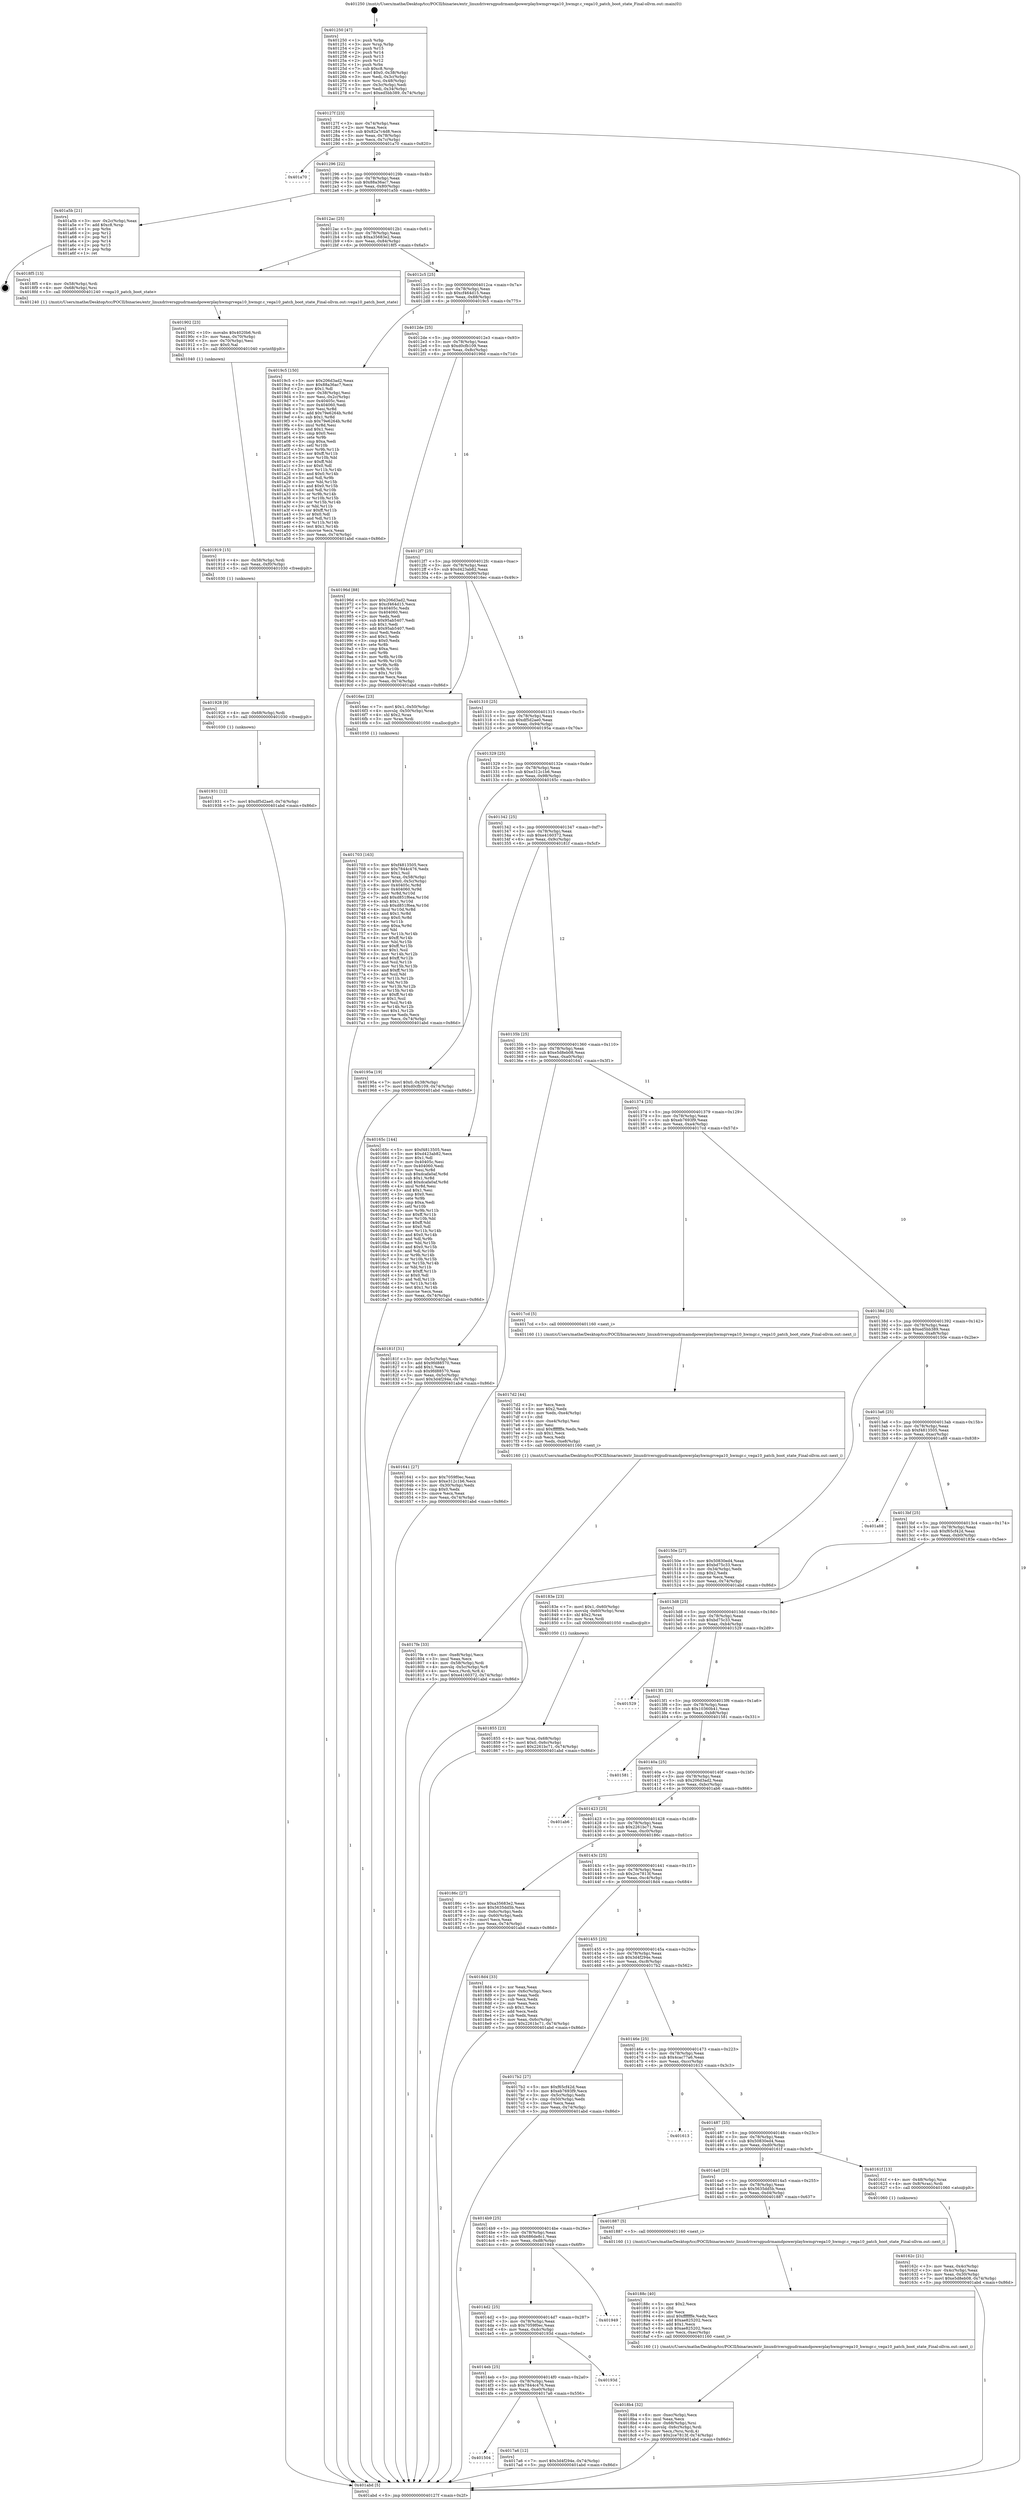 digraph "0x401250" {
  label = "0x401250 (/mnt/c/Users/mathe/Desktop/tcc/POCII/binaries/extr_linuxdriversgpudrmamdpowerplayhwmgrvega10_hwmgr.c_vega10_patch_boot_state_Final-ollvm.out::main(0))"
  labelloc = "t"
  node[shape=record]

  Entry [label="",width=0.3,height=0.3,shape=circle,fillcolor=black,style=filled]
  "0x40127f" [label="{
     0x40127f [23]\l
     | [instrs]\l
     &nbsp;&nbsp;0x40127f \<+3\>: mov -0x74(%rbp),%eax\l
     &nbsp;&nbsp;0x401282 \<+2\>: mov %eax,%ecx\l
     &nbsp;&nbsp;0x401284 \<+6\>: sub $0x82a7c4d8,%ecx\l
     &nbsp;&nbsp;0x40128a \<+3\>: mov %eax,-0x78(%rbp)\l
     &nbsp;&nbsp;0x40128d \<+3\>: mov %ecx,-0x7c(%rbp)\l
     &nbsp;&nbsp;0x401290 \<+6\>: je 0000000000401a70 \<main+0x820\>\l
  }"]
  "0x401a70" [label="{
     0x401a70\l
  }", style=dashed]
  "0x401296" [label="{
     0x401296 [22]\l
     | [instrs]\l
     &nbsp;&nbsp;0x401296 \<+5\>: jmp 000000000040129b \<main+0x4b\>\l
     &nbsp;&nbsp;0x40129b \<+3\>: mov -0x78(%rbp),%eax\l
     &nbsp;&nbsp;0x40129e \<+5\>: sub $0x88a36ac7,%eax\l
     &nbsp;&nbsp;0x4012a3 \<+3\>: mov %eax,-0x80(%rbp)\l
     &nbsp;&nbsp;0x4012a6 \<+6\>: je 0000000000401a5b \<main+0x80b\>\l
  }"]
  Exit [label="",width=0.3,height=0.3,shape=circle,fillcolor=black,style=filled,peripheries=2]
  "0x401a5b" [label="{
     0x401a5b [21]\l
     | [instrs]\l
     &nbsp;&nbsp;0x401a5b \<+3\>: mov -0x2c(%rbp),%eax\l
     &nbsp;&nbsp;0x401a5e \<+7\>: add $0xc8,%rsp\l
     &nbsp;&nbsp;0x401a65 \<+1\>: pop %rbx\l
     &nbsp;&nbsp;0x401a66 \<+2\>: pop %r12\l
     &nbsp;&nbsp;0x401a68 \<+2\>: pop %r13\l
     &nbsp;&nbsp;0x401a6a \<+2\>: pop %r14\l
     &nbsp;&nbsp;0x401a6c \<+2\>: pop %r15\l
     &nbsp;&nbsp;0x401a6e \<+1\>: pop %rbp\l
     &nbsp;&nbsp;0x401a6f \<+1\>: ret\l
  }"]
  "0x4012ac" [label="{
     0x4012ac [25]\l
     | [instrs]\l
     &nbsp;&nbsp;0x4012ac \<+5\>: jmp 00000000004012b1 \<main+0x61\>\l
     &nbsp;&nbsp;0x4012b1 \<+3\>: mov -0x78(%rbp),%eax\l
     &nbsp;&nbsp;0x4012b4 \<+5\>: sub $0xa35683e2,%eax\l
     &nbsp;&nbsp;0x4012b9 \<+6\>: mov %eax,-0x84(%rbp)\l
     &nbsp;&nbsp;0x4012bf \<+6\>: je 00000000004018f5 \<main+0x6a5\>\l
  }"]
  "0x401931" [label="{
     0x401931 [12]\l
     | [instrs]\l
     &nbsp;&nbsp;0x401931 \<+7\>: movl $0xdf5d2ae0,-0x74(%rbp)\l
     &nbsp;&nbsp;0x401938 \<+5\>: jmp 0000000000401abd \<main+0x86d\>\l
  }"]
  "0x4018f5" [label="{
     0x4018f5 [13]\l
     | [instrs]\l
     &nbsp;&nbsp;0x4018f5 \<+4\>: mov -0x58(%rbp),%rdi\l
     &nbsp;&nbsp;0x4018f9 \<+4\>: mov -0x68(%rbp),%rsi\l
     &nbsp;&nbsp;0x4018fd \<+5\>: call 0000000000401240 \<vega10_patch_boot_state\>\l
     | [calls]\l
     &nbsp;&nbsp;0x401240 \{1\} (/mnt/c/Users/mathe/Desktop/tcc/POCII/binaries/extr_linuxdriversgpudrmamdpowerplayhwmgrvega10_hwmgr.c_vega10_patch_boot_state_Final-ollvm.out::vega10_patch_boot_state)\l
  }"]
  "0x4012c5" [label="{
     0x4012c5 [25]\l
     | [instrs]\l
     &nbsp;&nbsp;0x4012c5 \<+5\>: jmp 00000000004012ca \<main+0x7a\>\l
     &nbsp;&nbsp;0x4012ca \<+3\>: mov -0x78(%rbp),%eax\l
     &nbsp;&nbsp;0x4012cd \<+5\>: sub $0xcf464d15,%eax\l
     &nbsp;&nbsp;0x4012d2 \<+6\>: mov %eax,-0x88(%rbp)\l
     &nbsp;&nbsp;0x4012d8 \<+6\>: je 00000000004019c5 \<main+0x775\>\l
  }"]
  "0x401928" [label="{
     0x401928 [9]\l
     | [instrs]\l
     &nbsp;&nbsp;0x401928 \<+4\>: mov -0x68(%rbp),%rdi\l
     &nbsp;&nbsp;0x40192c \<+5\>: call 0000000000401030 \<free@plt\>\l
     | [calls]\l
     &nbsp;&nbsp;0x401030 \{1\} (unknown)\l
  }"]
  "0x4019c5" [label="{
     0x4019c5 [150]\l
     | [instrs]\l
     &nbsp;&nbsp;0x4019c5 \<+5\>: mov $0x206d3ad2,%eax\l
     &nbsp;&nbsp;0x4019ca \<+5\>: mov $0x88a36ac7,%ecx\l
     &nbsp;&nbsp;0x4019cf \<+2\>: mov $0x1,%dl\l
     &nbsp;&nbsp;0x4019d1 \<+3\>: mov -0x38(%rbp),%esi\l
     &nbsp;&nbsp;0x4019d4 \<+3\>: mov %esi,-0x2c(%rbp)\l
     &nbsp;&nbsp;0x4019d7 \<+7\>: mov 0x40405c,%esi\l
     &nbsp;&nbsp;0x4019de \<+7\>: mov 0x404060,%edi\l
     &nbsp;&nbsp;0x4019e5 \<+3\>: mov %esi,%r8d\l
     &nbsp;&nbsp;0x4019e8 \<+7\>: add $0x79e6264b,%r8d\l
     &nbsp;&nbsp;0x4019ef \<+4\>: sub $0x1,%r8d\l
     &nbsp;&nbsp;0x4019f3 \<+7\>: sub $0x79e6264b,%r8d\l
     &nbsp;&nbsp;0x4019fa \<+4\>: imul %r8d,%esi\l
     &nbsp;&nbsp;0x4019fe \<+3\>: and $0x1,%esi\l
     &nbsp;&nbsp;0x401a01 \<+3\>: cmp $0x0,%esi\l
     &nbsp;&nbsp;0x401a04 \<+4\>: sete %r9b\l
     &nbsp;&nbsp;0x401a08 \<+3\>: cmp $0xa,%edi\l
     &nbsp;&nbsp;0x401a0b \<+4\>: setl %r10b\l
     &nbsp;&nbsp;0x401a0f \<+3\>: mov %r9b,%r11b\l
     &nbsp;&nbsp;0x401a12 \<+4\>: xor $0xff,%r11b\l
     &nbsp;&nbsp;0x401a16 \<+3\>: mov %r10b,%bl\l
     &nbsp;&nbsp;0x401a19 \<+3\>: xor $0xff,%bl\l
     &nbsp;&nbsp;0x401a1c \<+3\>: xor $0x0,%dl\l
     &nbsp;&nbsp;0x401a1f \<+3\>: mov %r11b,%r14b\l
     &nbsp;&nbsp;0x401a22 \<+4\>: and $0x0,%r14b\l
     &nbsp;&nbsp;0x401a26 \<+3\>: and %dl,%r9b\l
     &nbsp;&nbsp;0x401a29 \<+3\>: mov %bl,%r15b\l
     &nbsp;&nbsp;0x401a2c \<+4\>: and $0x0,%r15b\l
     &nbsp;&nbsp;0x401a30 \<+3\>: and %dl,%r10b\l
     &nbsp;&nbsp;0x401a33 \<+3\>: or %r9b,%r14b\l
     &nbsp;&nbsp;0x401a36 \<+3\>: or %r10b,%r15b\l
     &nbsp;&nbsp;0x401a39 \<+3\>: xor %r15b,%r14b\l
     &nbsp;&nbsp;0x401a3c \<+3\>: or %bl,%r11b\l
     &nbsp;&nbsp;0x401a3f \<+4\>: xor $0xff,%r11b\l
     &nbsp;&nbsp;0x401a43 \<+3\>: or $0x0,%dl\l
     &nbsp;&nbsp;0x401a46 \<+3\>: and %dl,%r11b\l
     &nbsp;&nbsp;0x401a49 \<+3\>: or %r11b,%r14b\l
     &nbsp;&nbsp;0x401a4c \<+4\>: test $0x1,%r14b\l
     &nbsp;&nbsp;0x401a50 \<+3\>: cmovne %ecx,%eax\l
     &nbsp;&nbsp;0x401a53 \<+3\>: mov %eax,-0x74(%rbp)\l
     &nbsp;&nbsp;0x401a56 \<+5\>: jmp 0000000000401abd \<main+0x86d\>\l
  }"]
  "0x4012de" [label="{
     0x4012de [25]\l
     | [instrs]\l
     &nbsp;&nbsp;0x4012de \<+5\>: jmp 00000000004012e3 \<main+0x93\>\l
     &nbsp;&nbsp;0x4012e3 \<+3\>: mov -0x78(%rbp),%eax\l
     &nbsp;&nbsp;0x4012e6 \<+5\>: sub $0xd0cfb109,%eax\l
     &nbsp;&nbsp;0x4012eb \<+6\>: mov %eax,-0x8c(%rbp)\l
     &nbsp;&nbsp;0x4012f1 \<+6\>: je 000000000040196d \<main+0x71d\>\l
  }"]
  "0x401919" [label="{
     0x401919 [15]\l
     | [instrs]\l
     &nbsp;&nbsp;0x401919 \<+4\>: mov -0x58(%rbp),%rdi\l
     &nbsp;&nbsp;0x40191d \<+6\>: mov %eax,-0xf0(%rbp)\l
     &nbsp;&nbsp;0x401923 \<+5\>: call 0000000000401030 \<free@plt\>\l
     | [calls]\l
     &nbsp;&nbsp;0x401030 \{1\} (unknown)\l
  }"]
  "0x40196d" [label="{
     0x40196d [88]\l
     | [instrs]\l
     &nbsp;&nbsp;0x40196d \<+5\>: mov $0x206d3ad2,%eax\l
     &nbsp;&nbsp;0x401972 \<+5\>: mov $0xcf464d15,%ecx\l
     &nbsp;&nbsp;0x401977 \<+7\>: mov 0x40405c,%edx\l
     &nbsp;&nbsp;0x40197e \<+7\>: mov 0x404060,%esi\l
     &nbsp;&nbsp;0x401985 \<+2\>: mov %edx,%edi\l
     &nbsp;&nbsp;0x401987 \<+6\>: sub $0x95ab5407,%edi\l
     &nbsp;&nbsp;0x40198d \<+3\>: sub $0x1,%edi\l
     &nbsp;&nbsp;0x401990 \<+6\>: add $0x95ab5407,%edi\l
     &nbsp;&nbsp;0x401996 \<+3\>: imul %edi,%edx\l
     &nbsp;&nbsp;0x401999 \<+3\>: and $0x1,%edx\l
     &nbsp;&nbsp;0x40199c \<+3\>: cmp $0x0,%edx\l
     &nbsp;&nbsp;0x40199f \<+4\>: sete %r8b\l
     &nbsp;&nbsp;0x4019a3 \<+3\>: cmp $0xa,%esi\l
     &nbsp;&nbsp;0x4019a6 \<+4\>: setl %r9b\l
     &nbsp;&nbsp;0x4019aa \<+3\>: mov %r8b,%r10b\l
     &nbsp;&nbsp;0x4019ad \<+3\>: and %r9b,%r10b\l
     &nbsp;&nbsp;0x4019b0 \<+3\>: xor %r9b,%r8b\l
     &nbsp;&nbsp;0x4019b3 \<+3\>: or %r8b,%r10b\l
     &nbsp;&nbsp;0x4019b6 \<+4\>: test $0x1,%r10b\l
     &nbsp;&nbsp;0x4019ba \<+3\>: cmovne %ecx,%eax\l
     &nbsp;&nbsp;0x4019bd \<+3\>: mov %eax,-0x74(%rbp)\l
     &nbsp;&nbsp;0x4019c0 \<+5\>: jmp 0000000000401abd \<main+0x86d\>\l
  }"]
  "0x4012f7" [label="{
     0x4012f7 [25]\l
     | [instrs]\l
     &nbsp;&nbsp;0x4012f7 \<+5\>: jmp 00000000004012fc \<main+0xac\>\l
     &nbsp;&nbsp;0x4012fc \<+3\>: mov -0x78(%rbp),%eax\l
     &nbsp;&nbsp;0x4012ff \<+5\>: sub $0xd423ab82,%eax\l
     &nbsp;&nbsp;0x401304 \<+6\>: mov %eax,-0x90(%rbp)\l
     &nbsp;&nbsp;0x40130a \<+6\>: je 00000000004016ec \<main+0x49c\>\l
  }"]
  "0x401902" [label="{
     0x401902 [23]\l
     | [instrs]\l
     &nbsp;&nbsp;0x401902 \<+10\>: movabs $0x4020b6,%rdi\l
     &nbsp;&nbsp;0x40190c \<+3\>: mov %eax,-0x70(%rbp)\l
     &nbsp;&nbsp;0x40190f \<+3\>: mov -0x70(%rbp),%esi\l
     &nbsp;&nbsp;0x401912 \<+2\>: mov $0x0,%al\l
     &nbsp;&nbsp;0x401914 \<+5\>: call 0000000000401040 \<printf@plt\>\l
     | [calls]\l
     &nbsp;&nbsp;0x401040 \{1\} (unknown)\l
  }"]
  "0x4016ec" [label="{
     0x4016ec [23]\l
     | [instrs]\l
     &nbsp;&nbsp;0x4016ec \<+7\>: movl $0x1,-0x50(%rbp)\l
     &nbsp;&nbsp;0x4016f3 \<+4\>: movslq -0x50(%rbp),%rax\l
     &nbsp;&nbsp;0x4016f7 \<+4\>: shl $0x2,%rax\l
     &nbsp;&nbsp;0x4016fb \<+3\>: mov %rax,%rdi\l
     &nbsp;&nbsp;0x4016fe \<+5\>: call 0000000000401050 \<malloc@plt\>\l
     | [calls]\l
     &nbsp;&nbsp;0x401050 \{1\} (unknown)\l
  }"]
  "0x401310" [label="{
     0x401310 [25]\l
     | [instrs]\l
     &nbsp;&nbsp;0x401310 \<+5\>: jmp 0000000000401315 \<main+0xc5\>\l
     &nbsp;&nbsp;0x401315 \<+3\>: mov -0x78(%rbp),%eax\l
     &nbsp;&nbsp;0x401318 \<+5\>: sub $0xdf5d2ae0,%eax\l
     &nbsp;&nbsp;0x40131d \<+6\>: mov %eax,-0x94(%rbp)\l
     &nbsp;&nbsp;0x401323 \<+6\>: je 000000000040195a \<main+0x70a\>\l
  }"]
  "0x4018b4" [label="{
     0x4018b4 [32]\l
     | [instrs]\l
     &nbsp;&nbsp;0x4018b4 \<+6\>: mov -0xec(%rbp),%ecx\l
     &nbsp;&nbsp;0x4018ba \<+3\>: imul %eax,%ecx\l
     &nbsp;&nbsp;0x4018bd \<+4\>: mov -0x68(%rbp),%rsi\l
     &nbsp;&nbsp;0x4018c1 \<+4\>: movslq -0x6c(%rbp),%rdi\l
     &nbsp;&nbsp;0x4018c5 \<+3\>: mov %ecx,(%rsi,%rdi,4)\l
     &nbsp;&nbsp;0x4018c8 \<+7\>: movl $0x2ce7813f,-0x74(%rbp)\l
     &nbsp;&nbsp;0x4018cf \<+5\>: jmp 0000000000401abd \<main+0x86d\>\l
  }"]
  "0x40195a" [label="{
     0x40195a [19]\l
     | [instrs]\l
     &nbsp;&nbsp;0x40195a \<+7\>: movl $0x0,-0x38(%rbp)\l
     &nbsp;&nbsp;0x401961 \<+7\>: movl $0xd0cfb109,-0x74(%rbp)\l
     &nbsp;&nbsp;0x401968 \<+5\>: jmp 0000000000401abd \<main+0x86d\>\l
  }"]
  "0x401329" [label="{
     0x401329 [25]\l
     | [instrs]\l
     &nbsp;&nbsp;0x401329 \<+5\>: jmp 000000000040132e \<main+0xde\>\l
     &nbsp;&nbsp;0x40132e \<+3\>: mov -0x78(%rbp),%eax\l
     &nbsp;&nbsp;0x401331 \<+5\>: sub $0xe312c1b6,%eax\l
     &nbsp;&nbsp;0x401336 \<+6\>: mov %eax,-0x98(%rbp)\l
     &nbsp;&nbsp;0x40133c \<+6\>: je 000000000040165c \<main+0x40c\>\l
  }"]
  "0x40188c" [label="{
     0x40188c [40]\l
     | [instrs]\l
     &nbsp;&nbsp;0x40188c \<+5\>: mov $0x2,%ecx\l
     &nbsp;&nbsp;0x401891 \<+1\>: cltd\l
     &nbsp;&nbsp;0x401892 \<+2\>: idiv %ecx\l
     &nbsp;&nbsp;0x401894 \<+6\>: imul $0xfffffffe,%edx,%ecx\l
     &nbsp;&nbsp;0x40189a \<+6\>: add $0xae825202,%ecx\l
     &nbsp;&nbsp;0x4018a0 \<+3\>: add $0x1,%ecx\l
     &nbsp;&nbsp;0x4018a3 \<+6\>: sub $0xae825202,%ecx\l
     &nbsp;&nbsp;0x4018a9 \<+6\>: mov %ecx,-0xec(%rbp)\l
     &nbsp;&nbsp;0x4018af \<+5\>: call 0000000000401160 \<next_i\>\l
     | [calls]\l
     &nbsp;&nbsp;0x401160 \{1\} (/mnt/c/Users/mathe/Desktop/tcc/POCII/binaries/extr_linuxdriversgpudrmamdpowerplayhwmgrvega10_hwmgr.c_vega10_patch_boot_state_Final-ollvm.out::next_i)\l
  }"]
  "0x40165c" [label="{
     0x40165c [144]\l
     | [instrs]\l
     &nbsp;&nbsp;0x40165c \<+5\>: mov $0xf4813505,%eax\l
     &nbsp;&nbsp;0x401661 \<+5\>: mov $0xd423ab82,%ecx\l
     &nbsp;&nbsp;0x401666 \<+2\>: mov $0x1,%dl\l
     &nbsp;&nbsp;0x401668 \<+7\>: mov 0x40405c,%esi\l
     &nbsp;&nbsp;0x40166f \<+7\>: mov 0x404060,%edi\l
     &nbsp;&nbsp;0x401676 \<+3\>: mov %esi,%r8d\l
     &nbsp;&nbsp;0x401679 \<+7\>: sub $0xdcafa0af,%r8d\l
     &nbsp;&nbsp;0x401680 \<+4\>: sub $0x1,%r8d\l
     &nbsp;&nbsp;0x401684 \<+7\>: add $0xdcafa0af,%r8d\l
     &nbsp;&nbsp;0x40168b \<+4\>: imul %r8d,%esi\l
     &nbsp;&nbsp;0x40168f \<+3\>: and $0x1,%esi\l
     &nbsp;&nbsp;0x401692 \<+3\>: cmp $0x0,%esi\l
     &nbsp;&nbsp;0x401695 \<+4\>: sete %r9b\l
     &nbsp;&nbsp;0x401699 \<+3\>: cmp $0xa,%edi\l
     &nbsp;&nbsp;0x40169c \<+4\>: setl %r10b\l
     &nbsp;&nbsp;0x4016a0 \<+3\>: mov %r9b,%r11b\l
     &nbsp;&nbsp;0x4016a3 \<+4\>: xor $0xff,%r11b\l
     &nbsp;&nbsp;0x4016a7 \<+3\>: mov %r10b,%bl\l
     &nbsp;&nbsp;0x4016aa \<+3\>: xor $0xff,%bl\l
     &nbsp;&nbsp;0x4016ad \<+3\>: xor $0x0,%dl\l
     &nbsp;&nbsp;0x4016b0 \<+3\>: mov %r11b,%r14b\l
     &nbsp;&nbsp;0x4016b3 \<+4\>: and $0x0,%r14b\l
     &nbsp;&nbsp;0x4016b7 \<+3\>: and %dl,%r9b\l
     &nbsp;&nbsp;0x4016ba \<+3\>: mov %bl,%r15b\l
     &nbsp;&nbsp;0x4016bd \<+4\>: and $0x0,%r15b\l
     &nbsp;&nbsp;0x4016c1 \<+3\>: and %dl,%r10b\l
     &nbsp;&nbsp;0x4016c4 \<+3\>: or %r9b,%r14b\l
     &nbsp;&nbsp;0x4016c7 \<+3\>: or %r10b,%r15b\l
     &nbsp;&nbsp;0x4016ca \<+3\>: xor %r15b,%r14b\l
     &nbsp;&nbsp;0x4016cd \<+3\>: or %bl,%r11b\l
     &nbsp;&nbsp;0x4016d0 \<+4\>: xor $0xff,%r11b\l
     &nbsp;&nbsp;0x4016d4 \<+3\>: or $0x0,%dl\l
     &nbsp;&nbsp;0x4016d7 \<+3\>: and %dl,%r11b\l
     &nbsp;&nbsp;0x4016da \<+3\>: or %r11b,%r14b\l
     &nbsp;&nbsp;0x4016dd \<+4\>: test $0x1,%r14b\l
     &nbsp;&nbsp;0x4016e1 \<+3\>: cmovne %ecx,%eax\l
     &nbsp;&nbsp;0x4016e4 \<+3\>: mov %eax,-0x74(%rbp)\l
     &nbsp;&nbsp;0x4016e7 \<+5\>: jmp 0000000000401abd \<main+0x86d\>\l
  }"]
  "0x401342" [label="{
     0x401342 [25]\l
     | [instrs]\l
     &nbsp;&nbsp;0x401342 \<+5\>: jmp 0000000000401347 \<main+0xf7\>\l
     &nbsp;&nbsp;0x401347 \<+3\>: mov -0x78(%rbp),%eax\l
     &nbsp;&nbsp;0x40134a \<+5\>: sub $0xe4160372,%eax\l
     &nbsp;&nbsp;0x40134f \<+6\>: mov %eax,-0x9c(%rbp)\l
     &nbsp;&nbsp;0x401355 \<+6\>: je 000000000040181f \<main+0x5cf\>\l
  }"]
  "0x401855" [label="{
     0x401855 [23]\l
     | [instrs]\l
     &nbsp;&nbsp;0x401855 \<+4\>: mov %rax,-0x68(%rbp)\l
     &nbsp;&nbsp;0x401859 \<+7\>: movl $0x0,-0x6c(%rbp)\l
     &nbsp;&nbsp;0x401860 \<+7\>: movl $0x2261bc71,-0x74(%rbp)\l
     &nbsp;&nbsp;0x401867 \<+5\>: jmp 0000000000401abd \<main+0x86d\>\l
  }"]
  "0x40181f" [label="{
     0x40181f [31]\l
     | [instrs]\l
     &nbsp;&nbsp;0x40181f \<+3\>: mov -0x5c(%rbp),%eax\l
     &nbsp;&nbsp;0x401822 \<+5\>: add $0x9fd88570,%eax\l
     &nbsp;&nbsp;0x401827 \<+3\>: add $0x1,%eax\l
     &nbsp;&nbsp;0x40182a \<+5\>: sub $0x9fd88570,%eax\l
     &nbsp;&nbsp;0x40182f \<+3\>: mov %eax,-0x5c(%rbp)\l
     &nbsp;&nbsp;0x401832 \<+7\>: movl $0x3d4f294e,-0x74(%rbp)\l
     &nbsp;&nbsp;0x401839 \<+5\>: jmp 0000000000401abd \<main+0x86d\>\l
  }"]
  "0x40135b" [label="{
     0x40135b [25]\l
     | [instrs]\l
     &nbsp;&nbsp;0x40135b \<+5\>: jmp 0000000000401360 \<main+0x110\>\l
     &nbsp;&nbsp;0x401360 \<+3\>: mov -0x78(%rbp),%eax\l
     &nbsp;&nbsp;0x401363 \<+5\>: sub $0xe5d8eb08,%eax\l
     &nbsp;&nbsp;0x401368 \<+6\>: mov %eax,-0xa0(%rbp)\l
     &nbsp;&nbsp;0x40136e \<+6\>: je 0000000000401641 \<main+0x3f1\>\l
  }"]
  "0x4017fe" [label="{
     0x4017fe [33]\l
     | [instrs]\l
     &nbsp;&nbsp;0x4017fe \<+6\>: mov -0xe8(%rbp),%ecx\l
     &nbsp;&nbsp;0x401804 \<+3\>: imul %eax,%ecx\l
     &nbsp;&nbsp;0x401807 \<+4\>: mov -0x58(%rbp),%rdi\l
     &nbsp;&nbsp;0x40180b \<+4\>: movslq -0x5c(%rbp),%r8\l
     &nbsp;&nbsp;0x40180f \<+4\>: mov %ecx,(%rdi,%r8,4)\l
     &nbsp;&nbsp;0x401813 \<+7\>: movl $0xe4160372,-0x74(%rbp)\l
     &nbsp;&nbsp;0x40181a \<+5\>: jmp 0000000000401abd \<main+0x86d\>\l
  }"]
  "0x401641" [label="{
     0x401641 [27]\l
     | [instrs]\l
     &nbsp;&nbsp;0x401641 \<+5\>: mov $0x7059f0ec,%eax\l
     &nbsp;&nbsp;0x401646 \<+5\>: mov $0xe312c1b6,%ecx\l
     &nbsp;&nbsp;0x40164b \<+3\>: mov -0x30(%rbp),%edx\l
     &nbsp;&nbsp;0x40164e \<+3\>: cmp $0x0,%edx\l
     &nbsp;&nbsp;0x401651 \<+3\>: cmove %ecx,%eax\l
     &nbsp;&nbsp;0x401654 \<+3\>: mov %eax,-0x74(%rbp)\l
     &nbsp;&nbsp;0x401657 \<+5\>: jmp 0000000000401abd \<main+0x86d\>\l
  }"]
  "0x401374" [label="{
     0x401374 [25]\l
     | [instrs]\l
     &nbsp;&nbsp;0x401374 \<+5\>: jmp 0000000000401379 \<main+0x129\>\l
     &nbsp;&nbsp;0x401379 \<+3\>: mov -0x78(%rbp),%eax\l
     &nbsp;&nbsp;0x40137c \<+5\>: sub $0xeb7693f9,%eax\l
     &nbsp;&nbsp;0x401381 \<+6\>: mov %eax,-0xa4(%rbp)\l
     &nbsp;&nbsp;0x401387 \<+6\>: je 00000000004017cd \<main+0x57d\>\l
  }"]
  "0x4017d2" [label="{
     0x4017d2 [44]\l
     | [instrs]\l
     &nbsp;&nbsp;0x4017d2 \<+2\>: xor %ecx,%ecx\l
     &nbsp;&nbsp;0x4017d4 \<+5\>: mov $0x2,%edx\l
     &nbsp;&nbsp;0x4017d9 \<+6\>: mov %edx,-0xe4(%rbp)\l
     &nbsp;&nbsp;0x4017df \<+1\>: cltd\l
     &nbsp;&nbsp;0x4017e0 \<+6\>: mov -0xe4(%rbp),%esi\l
     &nbsp;&nbsp;0x4017e6 \<+2\>: idiv %esi\l
     &nbsp;&nbsp;0x4017e8 \<+6\>: imul $0xfffffffe,%edx,%edx\l
     &nbsp;&nbsp;0x4017ee \<+3\>: sub $0x1,%ecx\l
     &nbsp;&nbsp;0x4017f1 \<+2\>: sub %ecx,%edx\l
     &nbsp;&nbsp;0x4017f3 \<+6\>: mov %edx,-0xe8(%rbp)\l
     &nbsp;&nbsp;0x4017f9 \<+5\>: call 0000000000401160 \<next_i\>\l
     | [calls]\l
     &nbsp;&nbsp;0x401160 \{1\} (/mnt/c/Users/mathe/Desktop/tcc/POCII/binaries/extr_linuxdriversgpudrmamdpowerplayhwmgrvega10_hwmgr.c_vega10_patch_boot_state_Final-ollvm.out::next_i)\l
  }"]
  "0x4017cd" [label="{
     0x4017cd [5]\l
     | [instrs]\l
     &nbsp;&nbsp;0x4017cd \<+5\>: call 0000000000401160 \<next_i\>\l
     | [calls]\l
     &nbsp;&nbsp;0x401160 \{1\} (/mnt/c/Users/mathe/Desktop/tcc/POCII/binaries/extr_linuxdriversgpudrmamdpowerplayhwmgrvega10_hwmgr.c_vega10_patch_boot_state_Final-ollvm.out::next_i)\l
  }"]
  "0x40138d" [label="{
     0x40138d [25]\l
     | [instrs]\l
     &nbsp;&nbsp;0x40138d \<+5\>: jmp 0000000000401392 \<main+0x142\>\l
     &nbsp;&nbsp;0x401392 \<+3\>: mov -0x78(%rbp),%eax\l
     &nbsp;&nbsp;0x401395 \<+5\>: sub $0xed5bb389,%eax\l
     &nbsp;&nbsp;0x40139a \<+6\>: mov %eax,-0xa8(%rbp)\l
     &nbsp;&nbsp;0x4013a0 \<+6\>: je 000000000040150e \<main+0x2be\>\l
  }"]
  "0x401504" [label="{
     0x401504\l
  }", style=dashed]
  "0x40150e" [label="{
     0x40150e [27]\l
     | [instrs]\l
     &nbsp;&nbsp;0x40150e \<+5\>: mov $0x50830ed4,%eax\l
     &nbsp;&nbsp;0x401513 \<+5\>: mov $0xbd75c33,%ecx\l
     &nbsp;&nbsp;0x401518 \<+3\>: mov -0x34(%rbp),%edx\l
     &nbsp;&nbsp;0x40151b \<+3\>: cmp $0x2,%edx\l
     &nbsp;&nbsp;0x40151e \<+3\>: cmovne %ecx,%eax\l
     &nbsp;&nbsp;0x401521 \<+3\>: mov %eax,-0x74(%rbp)\l
     &nbsp;&nbsp;0x401524 \<+5\>: jmp 0000000000401abd \<main+0x86d\>\l
  }"]
  "0x4013a6" [label="{
     0x4013a6 [25]\l
     | [instrs]\l
     &nbsp;&nbsp;0x4013a6 \<+5\>: jmp 00000000004013ab \<main+0x15b\>\l
     &nbsp;&nbsp;0x4013ab \<+3\>: mov -0x78(%rbp),%eax\l
     &nbsp;&nbsp;0x4013ae \<+5\>: sub $0xf4813505,%eax\l
     &nbsp;&nbsp;0x4013b3 \<+6\>: mov %eax,-0xac(%rbp)\l
     &nbsp;&nbsp;0x4013b9 \<+6\>: je 0000000000401a88 \<main+0x838\>\l
  }"]
  "0x401abd" [label="{
     0x401abd [5]\l
     | [instrs]\l
     &nbsp;&nbsp;0x401abd \<+5\>: jmp 000000000040127f \<main+0x2f\>\l
  }"]
  "0x401250" [label="{
     0x401250 [47]\l
     | [instrs]\l
     &nbsp;&nbsp;0x401250 \<+1\>: push %rbp\l
     &nbsp;&nbsp;0x401251 \<+3\>: mov %rsp,%rbp\l
     &nbsp;&nbsp;0x401254 \<+2\>: push %r15\l
     &nbsp;&nbsp;0x401256 \<+2\>: push %r14\l
     &nbsp;&nbsp;0x401258 \<+2\>: push %r13\l
     &nbsp;&nbsp;0x40125a \<+2\>: push %r12\l
     &nbsp;&nbsp;0x40125c \<+1\>: push %rbx\l
     &nbsp;&nbsp;0x40125d \<+7\>: sub $0xc8,%rsp\l
     &nbsp;&nbsp;0x401264 \<+7\>: movl $0x0,-0x38(%rbp)\l
     &nbsp;&nbsp;0x40126b \<+3\>: mov %edi,-0x3c(%rbp)\l
     &nbsp;&nbsp;0x40126e \<+4\>: mov %rsi,-0x48(%rbp)\l
     &nbsp;&nbsp;0x401272 \<+3\>: mov -0x3c(%rbp),%edi\l
     &nbsp;&nbsp;0x401275 \<+3\>: mov %edi,-0x34(%rbp)\l
     &nbsp;&nbsp;0x401278 \<+7\>: movl $0xed5bb389,-0x74(%rbp)\l
  }"]
  "0x4017a6" [label="{
     0x4017a6 [12]\l
     | [instrs]\l
     &nbsp;&nbsp;0x4017a6 \<+7\>: movl $0x3d4f294e,-0x74(%rbp)\l
     &nbsp;&nbsp;0x4017ad \<+5\>: jmp 0000000000401abd \<main+0x86d\>\l
  }"]
  "0x401a88" [label="{
     0x401a88\l
  }", style=dashed]
  "0x4013bf" [label="{
     0x4013bf [25]\l
     | [instrs]\l
     &nbsp;&nbsp;0x4013bf \<+5\>: jmp 00000000004013c4 \<main+0x174\>\l
     &nbsp;&nbsp;0x4013c4 \<+3\>: mov -0x78(%rbp),%eax\l
     &nbsp;&nbsp;0x4013c7 \<+5\>: sub $0xf65cf42d,%eax\l
     &nbsp;&nbsp;0x4013cc \<+6\>: mov %eax,-0xb0(%rbp)\l
     &nbsp;&nbsp;0x4013d2 \<+6\>: je 000000000040183e \<main+0x5ee\>\l
  }"]
  "0x4014eb" [label="{
     0x4014eb [25]\l
     | [instrs]\l
     &nbsp;&nbsp;0x4014eb \<+5\>: jmp 00000000004014f0 \<main+0x2a0\>\l
     &nbsp;&nbsp;0x4014f0 \<+3\>: mov -0x78(%rbp),%eax\l
     &nbsp;&nbsp;0x4014f3 \<+5\>: sub $0x7844c476,%eax\l
     &nbsp;&nbsp;0x4014f8 \<+6\>: mov %eax,-0xe0(%rbp)\l
     &nbsp;&nbsp;0x4014fe \<+6\>: je 00000000004017a6 \<main+0x556\>\l
  }"]
  "0x40183e" [label="{
     0x40183e [23]\l
     | [instrs]\l
     &nbsp;&nbsp;0x40183e \<+7\>: movl $0x1,-0x60(%rbp)\l
     &nbsp;&nbsp;0x401845 \<+4\>: movslq -0x60(%rbp),%rax\l
     &nbsp;&nbsp;0x401849 \<+4\>: shl $0x2,%rax\l
     &nbsp;&nbsp;0x40184d \<+3\>: mov %rax,%rdi\l
     &nbsp;&nbsp;0x401850 \<+5\>: call 0000000000401050 \<malloc@plt\>\l
     | [calls]\l
     &nbsp;&nbsp;0x401050 \{1\} (unknown)\l
  }"]
  "0x4013d8" [label="{
     0x4013d8 [25]\l
     | [instrs]\l
     &nbsp;&nbsp;0x4013d8 \<+5\>: jmp 00000000004013dd \<main+0x18d\>\l
     &nbsp;&nbsp;0x4013dd \<+3\>: mov -0x78(%rbp),%eax\l
     &nbsp;&nbsp;0x4013e0 \<+5\>: sub $0xbd75c33,%eax\l
     &nbsp;&nbsp;0x4013e5 \<+6\>: mov %eax,-0xb4(%rbp)\l
     &nbsp;&nbsp;0x4013eb \<+6\>: je 0000000000401529 \<main+0x2d9\>\l
  }"]
  "0x40193d" [label="{
     0x40193d\l
  }", style=dashed]
  "0x401529" [label="{
     0x401529\l
  }", style=dashed]
  "0x4013f1" [label="{
     0x4013f1 [25]\l
     | [instrs]\l
     &nbsp;&nbsp;0x4013f1 \<+5\>: jmp 00000000004013f6 \<main+0x1a6\>\l
     &nbsp;&nbsp;0x4013f6 \<+3\>: mov -0x78(%rbp),%eax\l
     &nbsp;&nbsp;0x4013f9 \<+5\>: sub $0x10360b41,%eax\l
     &nbsp;&nbsp;0x4013fe \<+6\>: mov %eax,-0xb8(%rbp)\l
     &nbsp;&nbsp;0x401404 \<+6\>: je 0000000000401581 \<main+0x331\>\l
  }"]
  "0x4014d2" [label="{
     0x4014d2 [25]\l
     | [instrs]\l
     &nbsp;&nbsp;0x4014d2 \<+5\>: jmp 00000000004014d7 \<main+0x287\>\l
     &nbsp;&nbsp;0x4014d7 \<+3\>: mov -0x78(%rbp),%eax\l
     &nbsp;&nbsp;0x4014da \<+5\>: sub $0x7059f0ec,%eax\l
     &nbsp;&nbsp;0x4014df \<+6\>: mov %eax,-0xdc(%rbp)\l
     &nbsp;&nbsp;0x4014e5 \<+6\>: je 000000000040193d \<main+0x6ed\>\l
  }"]
  "0x401581" [label="{
     0x401581\l
  }", style=dashed]
  "0x40140a" [label="{
     0x40140a [25]\l
     | [instrs]\l
     &nbsp;&nbsp;0x40140a \<+5\>: jmp 000000000040140f \<main+0x1bf\>\l
     &nbsp;&nbsp;0x40140f \<+3\>: mov -0x78(%rbp),%eax\l
     &nbsp;&nbsp;0x401412 \<+5\>: sub $0x206d3ad2,%eax\l
     &nbsp;&nbsp;0x401417 \<+6\>: mov %eax,-0xbc(%rbp)\l
     &nbsp;&nbsp;0x40141d \<+6\>: je 0000000000401ab6 \<main+0x866\>\l
  }"]
  "0x401949" [label="{
     0x401949\l
  }", style=dashed]
  "0x401ab6" [label="{
     0x401ab6\l
  }", style=dashed]
  "0x401423" [label="{
     0x401423 [25]\l
     | [instrs]\l
     &nbsp;&nbsp;0x401423 \<+5\>: jmp 0000000000401428 \<main+0x1d8\>\l
     &nbsp;&nbsp;0x401428 \<+3\>: mov -0x78(%rbp),%eax\l
     &nbsp;&nbsp;0x40142b \<+5\>: sub $0x2261bc71,%eax\l
     &nbsp;&nbsp;0x401430 \<+6\>: mov %eax,-0xc0(%rbp)\l
     &nbsp;&nbsp;0x401436 \<+6\>: je 000000000040186c \<main+0x61c\>\l
  }"]
  "0x4014b9" [label="{
     0x4014b9 [25]\l
     | [instrs]\l
     &nbsp;&nbsp;0x4014b9 \<+5\>: jmp 00000000004014be \<main+0x26e\>\l
     &nbsp;&nbsp;0x4014be \<+3\>: mov -0x78(%rbp),%eax\l
     &nbsp;&nbsp;0x4014c1 \<+5\>: sub $0x686de8c1,%eax\l
     &nbsp;&nbsp;0x4014c6 \<+6\>: mov %eax,-0xd8(%rbp)\l
     &nbsp;&nbsp;0x4014cc \<+6\>: je 0000000000401949 \<main+0x6f9\>\l
  }"]
  "0x40186c" [label="{
     0x40186c [27]\l
     | [instrs]\l
     &nbsp;&nbsp;0x40186c \<+5\>: mov $0xa35683e2,%eax\l
     &nbsp;&nbsp;0x401871 \<+5\>: mov $0x5635dd5b,%ecx\l
     &nbsp;&nbsp;0x401876 \<+3\>: mov -0x6c(%rbp),%edx\l
     &nbsp;&nbsp;0x401879 \<+3\>: cmp -0x60(%rbp),%edx\l
     &nbsp;&nbsp;0x40187c \<+3\>: cmovl %ecx,%eax\l
     &nbsp;&nbsp;0x40187f \<+3\>: mov %eax,-0x74(%rbp)\l
     &nbsp;&nbsp;0x401882 \<+5\>: jmp 0000000000401abd \<main+0x86d\>\l
  }"]
  "0x40143c" [label="{
     0x40143c [25]\l
     | [instrs]\l
     &nbsp;&nbsp;0x40143c \<+5\>: jmp 0000000000401441 \<main+0x1f1\>\l
     &nbsp;&nbsp;0x401441 \<+3\>: mov -0x78(%rbp),%eax\l
     &nbsp;&nbsp;0x401444 \<+5\>: sub $0x2ce7813f,%eax\l
     &nbsp;&nbsp;0x401449 \<+6\>: mov %eax,-0xc4(%rbp)\l
     &nbsp;&nbsp;0x40144f \<+6\>: je 00000000004018d4 \<main+0x684\>\l
  }"]
  "0x401887" [label="{
     0x401887 [5]\l
     | [instrs]\l
     &nbsp;&nbsp;0x401887 \<+5\>: call 0000000000401160 \<next_i\>\l
     | [calls]\l
     &nbsp;&nbsp;0x401160 \{1\} (/mnt/c/Users/mathe/Desktop/tcc/POCII/binaries/extr_linuxdriversgpudrmamdpowerplayhwmgrvega10_hwmgr.c_vega10_patch_boot_state_Final-ollvm.out::next_i)\l
  }"]
  "0x4018d4" [label="{
     0x4018d4 [33]\l
     | [instrs]\l
     &nbsp;&nbsp;0x4018d4 \<+2\>: xor %eax,%eax\l
     &nbsp;&nbsp;0x4018d6 \<+3\>: mov -0x6c(%rbp),%ecx\l
     &nbsp;&nbsp;0x4018d9 \<+2\>: mov %eax,%edx\l
     &nbsp;&nbsp;0x4018db \<+2\>: sub %ecx,%edx\l
     &nbsp;&nbsp;0x4018dd \<+2\>: mov %eax,%ecx\l
     &nbsp;&nbsp;0x4018df \<+3\>: sub $0x1,%ecx\l
     &nbsp;&nbsp;0x4018e2 \<+2\>: add %ecx,%edx\l
     &nbsp;&nbsp;0x4018e4 \<+2\>: sub %edx,%eax\l
     &nbsp;&nbsp;0x4018e6 \<+3\>: mov %eax,-0x6c(%rbp)\l
     &nbsp;&nbsp;0x4018e9 \<+7\>: movl $0x2261bc71,-0x74(%rbp)\l
     &nbsp;&nbsp;0x4018f0 \<+5\>: jmp 0000000000401abd \<main+0x86d\>\l
  }"]
  "0x401455" [label="{
     0x401455 [25]\l
     | [instrs]\l
     &nbsp;&nbsp;0x401455 \<+5\>: jmp 000000000040145a \<main+0x20a\>\l
     &nbsp;&nbsp;0x40145a \<+3\>: mov -0x78(%rbp),%eax\l
     &nbsp;&nbsp;0x40145d \<+5\>: sub $0x3d4f294e,%eax\l
     &nbsp;&nbsp;0x401462 \<+6\>: mov %eax,-0xc8(%rbp)\l
     &nbsp;&nbsp;0x401468 \<+6\>: je 00000000004017b2 \<main+0x562\>\l
  }"]
  "0x401703" [label="{
     0x401703 [163]\l
     | [instrs]\l
     &nbsp;&nbsp;0x401703 \<+5\>: mov $0xf4813505,%ecx\l
     &nbsp;&nbsp;0x401708 \<+5\>: mov $0x7844c476,%edx\l
     &nbsp;&nbsp;0x40170d \<+3\>: mov $0x1,%sil\l
     &nbsp;&nbsp;0x401710 \<+4\>: mov %rax,-0x58(%rbp)\l
     &nbsp;&nbsp;0x401714 \<+7\>: movl $0x0,-0x5c(%rbp)\l
     &nbsp;&nbsp;0x40171b \<+8\>: mov 0x40405c,%r8d\l
     &nbsp;&nbsp;0x401723 \<+8\>: mov 0x404060,%r9d\l
     &nbsp;&nbsp;0x40172b \<+3\>: mov %r8d,%r10d\l
     &nbsp;&nbsp;0x40172e \<+7\>: add $0xd851f6ea,%r10d\l
     &nbsp;&nbsp;0x401735 \<+4\>: sub $0x1,%r10d\l
     &nbsp;&nbsp;0x401739 \<+7\>: sub $0xd851f6ea,%r10d\l
     &nbsp;&nbsp;0x401740 \<+4\>: imul %r10d,%r8d\l
     &nbsp;&nbsp;0x401744 \<+4\>: and $0x1,%r8d\l
     &nbsp;&nbsp;0x401748 \<+4\>: cmp $0x0,%r8d\l
     &nbsp;&nbsp;0x40174c \<+4\>: sete %r11b\l
     &nbsp;&nbsp;0x401750 \<+4\>: cmp $0xa,%r9d\l
     &nbsp;&nbsp;0x401754 \<+3\>: setl %bl\l
     &nbsp;&nbsp;0x401757 \<+3\>: mov %r11b,%r14b\l
     &nbsp;&nbsp;0x40175a \<+4\>: xor $0xff,%r14b\l
     &nbsp;&nbsp;0x40175e \<+3\>: mov %bl,%r15b\l
     &nbsp;&nbsp;0x401761 \<+4\>: xor $0xff,%r15b\l
     &nbsp;&nbsp;0x401765 \<+4\>: xor $0x1,%sil\l
     &nbsp;&nbsp;0x401769 \<+3\>: mov %r14b,%r12b\l
     &nbsp;&nbsp;0x40176c \<+4\>: and $0xff,%r12b\l
     &nbsp;&nbsp;0x401770 \<+3\>: and %sil,%r11b\l
     &nbsp;&nbsp;0x401773 \<+3\>: mov %r15b,%r13b\l
     &nbsp;&nbsp;0x401776 \<+4\>: and $0xff,%r13b\l
     &nbsp;&nbsp;0x40177a \<+3\>: and %sil,%bl\l
     &nbsp;&nbsp;0x40177d \<+3\>: or %r11b,%r12b\l
     &nbsp;&nbsp;0x401780 \<+3\>: or %bl,%r13b\l
     &nbsp;&nbsp;0x401783 \<+3\>: xor %r13b,%r12b\l
     &nbsp;&nbsp;0x401786 \<+3\>: or %r15b,%r14b\l
     &nbsp;&nbsp;0x401789 \<+4\>: xor $0xff,%r14b\l
     &nbsp;&nbsp;0x40178d \<+4\>: or $0x1,%sil\l
     &nbsp;&nbsp;0x401791 \<+3\>: and %sil,%r14b\l
     &nbsp;&nbsp;0x401794 \<+3\>: or %r14b,%r12b\l
     &nbsp;&nbsp;0x401797 \<+4\>: test $0x1,%r12b\l
     &nbsp;&nbsp;0x40179b \<+3\>: cmovne %edx,%ecx\l
     &nbsp;&nbsp;0x40179e \<+3\>: mov %ecx,-0x74(%rbp)\l
     &nbsp;&nbsp;0x4017a1 \<+5\>: jmp 0000000000401abd \<main+0x86d\>\l
  }"]
  "0x4017b2" [label="{
     0x4017b2 [27]\l
     | [instrs]\l
     &nbsp;&nbsp;0x4017b2 \<+5\>: mov $0xf65cf42d,%eax\l
     &nbsp;&nbsp;0x4017b7 \<+5\>: mov $0xeb7693f9,%ecx\l
     &nbsp;&nbsp;0x4017bc \<+3\>: mov -0x5c(%rbp),%edx\l
     &nbsp;&nbsp;0x4017bf \<+3\>: cmp -0x50(%rbp),%edx\l
     &nbsp;&nbsp;0x4017c2 \<+3\>: cmovl %ecx,%eax\l
     &nbsp;&nbsp;0x4017c5 \<+3\>: mov %eax,-0x74(%rbp)\l
     &nbsp;&nbsp;0x4017c8 \<+5\>: jmp 0000000000401abd \<main+0x86d\>\l
  }"]
  "0x40146e" [label="{
     0x40146e [25]\l
     | [instrs]\l
     &nbsp;&nbsp;0x40146e \<+5\>: jmp 0000000000401473 \<main+0x223\>\l
     &nbsp;&nbsp;0x401473 \<+3\>: mov -0x78(%rbp),%eax\l
     &nbsp;&nbsp;0x401476 \<+5\>: sub $0x4cac77a6,%eax\l
     &nbsp;&nbsp;0x40147b \<+6\>: mov %eax,-0xcc(%rbp)\l
     &nbsp;&nbsp;0x401481 \<+6\>: je 0000000000401613 \<main+0x3c3\>\l
  }"]
  "0x40162c" [label="{
     0x40162c [21]\l
     | [instrs]\l
     &nbsp;&nbsp;0x40162c \<+3\>: mov %eax,-0x4c(%rbp)\l
     &nbsp;&nbsp;0x40162f \<+3\>: mov -0x4c(%rbp),%eax\l
     &nbsp;&nbsp;0x401632 \<+3\>: mov %eax,-0x30(%rbp)\l
     &nbsp;&nbsp;0x401635 \<+7\>: movl $0xe5d8eb08,-0x74(%rbp)\l
     &nbsp;&nbsp;0x40163c \<+5\>: jmp 0000000000401abd \<main+0x86d\>\l
  }"]
  "0x401613" [label="{
     0x401613\l
  }", style=dashed]
  "0x401487" [label="{
     0x401487 [25]\l
     | [instrs]\l
     &nbsp;&nbsp;0x401487 \<+5\>: jmp 000000000040148c \<main+0x23c\>\l
     &nbsp;&nbsp;0x40148c \<+3\>: mov -0x78(%rbp),%eax\l
     &nbsp;&nbsp;0x40148f \<+5\>: sub $0x50830ed4,%eax\l
     &nbsp;&nbsp;0x401494 \<+6\>: mov %eax,-0xd0(%rbp)\l
     &nbsp;&nbsp;0x40149a \<+6\>: je 000000000040161f \<main+0x3cf\>\l
  }"]
  "0x4014a0" [label="{
     0x4014a0 [25]\l
     | [instrs]\l
     &nbsp;&nbsp;0x4014a0 \<+5\>: jmp 00000000004014a5 \<main+0x255\>\l
     &nbsp;&nbsp;0x4014a5 \<+3\>: mov -0x78(%rbp),%eax\l
     &nbsp;&nbsp;0x4014a8 \<+5\>: sub $0x5635dd5b,%eax\l
     &nbsp;&nbsp;0x4014ad \<+6\>: mov %eax,-0xd4(%rbp)\l
     &nbsp;&nbsp;0x4014b3 \<+6\>: je 0000000000401887 \<main+0x637\>\l
  }"]
  "0x40161f" [label="{
     0x40161f [13]\l
     | [instrs]\l
     &nbsp;&nbsp;0x40161f \<+4\>: mov -0x48(%rbp),%rax\l
     &nbsp;&nbsp;0x401623 \<+4\>: mov 0x8(%rax),%rdi\l
     &nbsp;&nbsp;0x401627 \<+5\>: call 0000000000401060 \<atoi@plt\>\l
     | [calls]\l
     &nbsp;&nbsp;0x401060 \{1\} (unknown)\l
  }"]
  Entry -> "0x401250" [label=" 1"]
  "0x40127f" -> "0x401a70" [label=" 0"]
  "0x40127f" -> "0x401296" [label=" 20"]
  "0x401a5b" -> Exit [label=" 1"]
  "0x401296" -> "0x401a5b" [label=" 1"]
  "0x401296" -> "0x4012ac" [label=" 19"]
  "0x4019c5" -> "0x401abd" [label=" 1"]
  "0x4012ac" -> "0x4018f5" [label=" 1"]
  "0x4012ac" -> "0x4012c5" [label=" 18"]
  "0x40196d" -> "0x401abd" [label=" 1"]
  "0x4012c5" -> "0x4019c5" [label=" 1"]
  "0x4012c5" -> "0x4012de" [label=" 17"]
  "0x40195a" -> "0x401abd" [label=" 1"]
  "0x4012de" -> "0x40196d" [label=" 1"]
  "0x4012de" -> "0x4012f7" [label=" 16"]
  "0x401931" -> "0x401abd" [label=" 1"]
  "0x4012f7" -> "0x4016ec" [label=" 1"]
  "0x4012f7" -> "0x401310" [label=" 15"]
  "0x401928" -> "0x401931" [label=" 1"]
  "0x401310" -> "0x40195a" [label=" 1"]
  "0x401310" -> "0x401329" [label=" 14"]
  "0x401919" -> "0x401928" [label=" 1"]
  "0x401329" -> "0x40165c" [label=" 1"]
  "0x401329" -> "0x401342" [label=" 13"]
  "0x401902" -> "0x401919" [label=" 1"]
  "0x401342" -> "0x40181f" [label=" 1"]
  "0x401342" -> "0x40135b" [label=" 12"]
  "0x4018f5" -> "0x401902" [label=" 1"]
  "0x40135b" -> "0x401641" [label=" 1"]
  "0x40135b" -> "0x401374" [label=" 11"]
  "0x4018d4" -> "0x401abd" [label=" 1"]
  "0x401374" -> "0x4017cd" [label=" 1"]
  "0x401374" -> "0x40138d" [label=" 10"]
  "0x4018b4" -> "0x401abd" [label=" 1"]
  "0x40138d" -> "0x40150e" [label=" 1"]
  "0x40138d" -> "0x4013a6" [label=" 9"]
  "0x40150e" -> "0x401abd" [label=" 1"]
  "0x401250" -> "0x40127f" [label=" 1"]
  "0x401abd" -> "0x40127f" [label=" 19"]
  "0x40188c" -> "0x4018b4" [label=" 1"]
  "0x4013a6" -> "0x401a88" [label=" 0"]
  "0x4013a6" -> "0x4013bf" [label=" 9"]
  "0x401887" -> "0x40188c" [label=" 1"]
  "0x4013bf" -> "0x40183e" [label=" 1"]
  "0x4013bf" -> "0x4013d8" [label=" 8"]
  "0x401855" -> "0x401abd" [label=" 1"]
  "0x4013d8" -> "0x401529" [label=" 0"]
  "0x4013d8" -> "0x4013f1" [label=" 8"]
  "0x40183e" -> "0x401855" [label=" 1"]
  "0x4013f1" -> "0x401581" [label=" 0"]
  "0x4013f1" -> "0x40140a" [label=" 8"]
  "0x4017fe" -> "0x401abd" [label=" 1"]
  "0x40140a" -> "0x401ab6" [label=" 0"]
  "0x40140a" -> "0x401423" [label=" 8"]
  "0x4017d2" -> "0x4017fe" [label=" 1"]
  "0x401423" -> "0x40186c" [label=" 2"]
  "0x401423" -> "0x40143c" [label=" 6"]
  "0x4017b2" -> "0x401abd" [label=" 2"]
  "0x40143c" -> "0x4018d4" [label=" 1"]
  "0x40143c" -> "0x401455" [label=" 5"]
  "0x4017a6" -> "0x401abd" [label=" 1"]
  "0x401455" -> "0x4017b2" [label=" 2"]
  "0x401455" -> "0x40146e" [label=" 3"]
  "0x4014eb" -> "0x4017a6" [label=" 1"]
  "0x40146e" -> "0x401613" [label=" 0"]
  "0x40146e" -> "0x401487" [label=" 3"]
  "0x40186c" -> "0x401abd" [label=" 2"]
  "0x401487" -> "0x40161f" [label=" 1"]
  "0x401487" -> "0x4014a0" [label=" 2"]
  "0x40161f" -> "0x40162c" [label=" 1"]
  "0x40162c" -> "0x401abd" [label=" 1"]
  "0x401641" -> "0x401abd" [label=" 1"]
  "0x40165c" -> "0x401abd" [label=" 1"]
  "0x4016ec" -> "0x401703" [label=" 1"]
  "0x401703" -> "0x401abd" [label=" 1"]
  "0x4014eb" -> "0x401504" [label=" 0"]
  "0x4014a0" -> "0x401887" [label=" 1"]
  "0x4014a0" -> "0x4014b9" [label=" 1"]
  "0x4017cd" -> "0x4017d2" [label=" 1"]
  "0x4014b9" -> "0x401949" [label=" 0"]
  "0x4014b9" -> "0x4014d2" [label=" 1"]
  "0x40181f" -> "0x401abd" [label=" 1"]
  "0x4014d2" -> "0x40193d" [label=" 0"]
  "0x4014d2" -> "0x4014eb" [label=" 1"]
}
